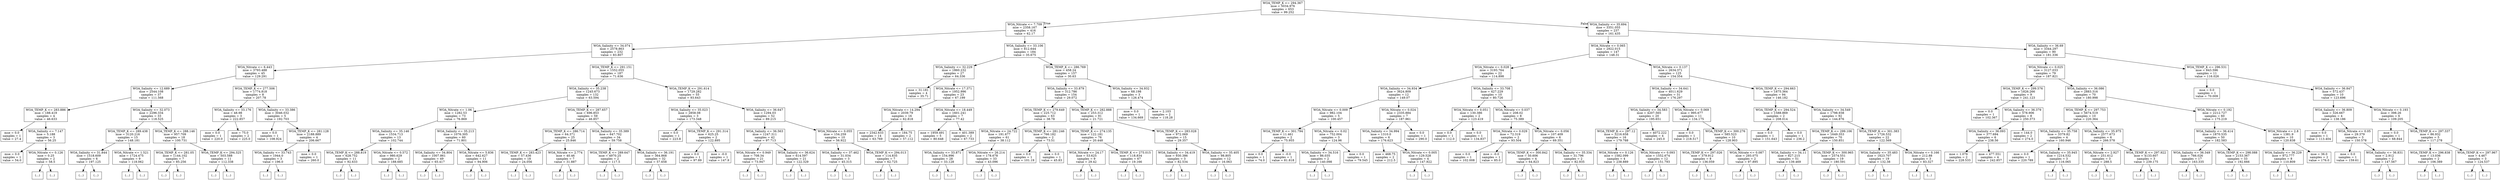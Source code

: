 digraph Tree {
node [shape=box] ;
0 [label="WOA_TEMP_K <= 294.367\nmse = 5034.976\nsamples = 653\nvalue = 99.252"] ;
1 [label="WOA_Nitrate <= 7.709\nmse = 2358.167\nsamples = 416\nvalue = 62.17"] ;
0 -> 1 [labeldistance=2.5, labelangle=45, headlabel="True"] ;
2 [label="WOA_Salinity <= 34.074\nmse = 2578.863\nsamples = 232\nvalue = 83.807"] ;
1 -> 2 ;
3 [label="WOA_Nitrate <= 6.443\nmse = 3793.488\nsamples = 45\nvalue = 129.291"] ;
2 -> 3 ;
4 [label="WOA_Salinity <= 12.689\nmse = 2544.108\nsamples = 37\nvalue = 111.568"] ;
3 -> 4 ;
5 [label="WOA_TEMP_K <= 283.886\nmse = 188.419\nsamples = 4\nvalue = 46.633"] ;
4 -> 5 ;
6 [label="mse = 0.0\nsamples = 1\nvalue = 27.4"] ;
5 -> 6 ;
7 [label="WOA_Salinity <= 7.147\nmse = 5.188\nsamples = 3\nvalue = 56.25"] ;
5 -> 7 ;
8 [label="mse = 0.0\nsamples = 1\nvalue = 54.0"] ;
7 -> 8 ;
9 [label="WOA_Nitrate <= 0.126\nmse = 0.25\nsamples = 2\nvalue = 58.5"] ;
7 -> 9 ;
10 [label="(...)"] ;
9 -> 10 ;
11 [label="(...)"] ;
9 -> 11 ;
12 [label="WOA_Salinity <= 32.073\nmse = 2296.334\nsamples = 33\nvalue = 118.525"] ;
4 -> 12 ;
13 [label="WOA_TEMP_K <= 289.438\nmse = 3120.216\nsamples = 15\nvalue = 148.181"] ;
12 -> 13 ;
14 [label="WOA_Salinity <= 31.844\nmse = 1518.609\nsamples = 6\nvalue = 197.125"] ;
13 -> 14 ;
15 [label="(...)"] ;
14 -> 15 ;
22 [label="(...)"] ;
14 -> 22 ;
23 [label="WOA_Nitrate <= 1.521\nmse = 1724.475\nsamples = 9\nvalue = 118.062"] ;
13 -> 23 ;
24 [label="(...)"] ;
23 -> 24 ;
31 [label="(...)"] ;
23 -> 31 ;
40 [label="WOA_TEMP_K <= 288.146\nmse = 957.709\nsamples = 18\nvalue = 100.731"] ;
12 -> 40 ;
41 [label="WOA_TEMP_K <= 281.05\nmse = 1144.102\nsamples = 7\nvalue = 85.256"] ;
40 -> 41 ;
42 [label="(...)"] ;
41 -> 42 ;
43 [label="(...)"] ;
41 -> 43 ;
54 [label="WOA_TEMP_K <= 294.325\nmse = 503.588\nsamples = 11\nvalue = 112.338"] ;
40 -> 54 ;
55 [label="(...)"] ;
54 -> 55 ;
72 [label="(...)"] ;
54 -> 72 ;
73 [label="WOA_TEMP_K <= 277.506\nmse = 1774.818\nsamples = 8\nvalue = 207.78"] ;
3 -> 73 ;
74 [label="WOA_Salinity <= 33.176\nmse = 48.98\nsamples = 3\nvalue = 222.857"] ;
73 -> 74 ;
75 [label="mse = 0.0\nsamples = 1\nvalue = 220.0"] ;
74 -> 75 ;
76 [label="mse = 75.0\nsamples = 2\nvalue = 225.0"] ;
74 -> 76 ;
77 [label="WOA_Salinity <= 33.386\nmse = 3046.032\nsamples = 5\nvalue = 192.703"] ;
73 -> 77 ;
78 [label="mse = 0.0\nsamples = 1\nvalue = 108.924"] ;
77 -> 78 ;
79 [label="WOA_TEMP_K <= 281.128\nmse = 2188.889\nsamples = 4\nvalue = 206.667"] ;
77 -> 79 ;
80 [label="WOA_Salinity <= 33.743\nmse = 1944.0\nsamples = 3\nvalue = 196.0"] ;
79 -> 80 ;
81 [label="(...)"] ;
80 -> 81 ;
82 [label="(...)"] ;
80 -> 82 ;
83 [label="mse = 0.0\nsamples = 1\nvalue = 260.0"] ;
79 -> 83 ;
84 [label="WOA_TEMP_K <= 291.151\nmse = 1552.055\nsamples = 187\nvalue = 71.636"] ;
2 -> 84 ;
85 [label="WOA_Salinity <= 35.238\nmse = 1245.673\nsamples = 132\nvalue = 63.594"] ;
84 -> 85 ;
86 [label="WOA_Nitrate <= 1.06\nmse = 1282.53\nsamples = 73\nvalue = 76.869"] ;
85 -> 86 ;
87 [label="WOA_Salinity <= 35.146\nmse = 1534.713\nsamples = 13\nvalue = 102.744"] ;
86 -> 87 ;
88 [label="WOA_TEMP_K <= 288.819\nmse = 628.752\nsamples = 11\nvalue = 92.633"] ;
87 -> 88 ;
89 [label="(...)"] ;
88 -> 89 ;
94 [label="(...)"] ;
88 -> 94 ;
103 [label="WOA_Nitrate <= 0.572\nmse = 980.629\nsamples = 2\nvalue = 188.685"] ;
87 -> 103 ;
104 [label="(...)"] ;
103 -> 104 ;
105 [label="(...)"] ;
103 -> 105 ;
106 [label="WOA_Salinity <= 35.213\nmse = 1076.305\nsamples = 60\nvalue = 71.801"] ;
86 -> 106 ;
107 [label="WOA_Salinity <= 34.804\nmse = 1007.861\nsamples = 49\nvalue = 65.417"] ;
106 -> 107 ;
108 [label="(...)"] ;
107 -> 108 ;
163 [label="(...)"] ;
107 -> 163 ;
194 [label="WOA_Nitrate <= 5.836\nmse = 642.627\nsamples = 11\nvalue = 94.906"] ;
106 -> 194 ;
195 [label="(...)"] ;
194 -> 195 ;
196 [label="(...)"] ;
194 -> 196 ;
201 [label="WOA_TEMP_K <= 287.657\nmse = 696.853\nsamples = 59\nvalue = 46.857"] ;
85 -> 201 ;
202 [label="WOA_TEMP_K <= 286.714\nmse = 64.371\nsamples = 25\nvalue = 25.846"] ;
201 -> 202 ;
203 [label="WOA_TEMP_K <= 283.423\nmse = 57.436\nsamples = 18\nvalue = 24.056"] ;
202 -> 203 ;
204 [label="(...)"] ;
203 -> 204 ;
209 [label="(...)"] ;
203 -> 209 ;
226 [label="WOA_Nitrate <= 2.774\nmse = 40.46\nsamples = 7\nvalue = 31.887"] ;
202 -> 226 ;
227 [label="(...)"] ;
226 -> 227 ;
232 [label="(...)"] ;
226 -> 232 ;
233 [label="WOA_Salinity <= 35.389\nmse = 647.702\nsamples = 34\nvalue = 59.758"] ;
201 -> 233 ;
234 [label="WOA_TEMP_K <= 289.647\nmse = 4970.25\nsamples = 2\nvalue = 117.5"] ;
233 -> 234 ;
235 [label="(...)"] ;
234 -> 235 ;
236 [label="(...)"] ;
234 -> 236 ;
237 [label="WOA_Salinity <= 36.191\nmse = 364.868\nsamples = 32\nvalue = 57.658"] ;
233 -> 237 ;
238 [label="(...)"] ;
237 -> 238 ;
283 [label="(...)"] ;
237 -> 283 ;
288 [label="WOA_TEMP_K <= 291.614\nmse = 1729.282\nsamples = 55\nvalue = 93.643"] ;
84 -> 288 ;
289 [label="WOA_Salinity <= 35.023\nmse = 2858.08\nsamples = 3\nvalue = 173.348"] ;
288 -> 289 ;
290 [label="mse = 0.0\nsamples = 1\nvalue = 223.8"] ;
289 -> 290 ;
291 [label="WOA_TEMP_K <= 291.314\nmse = 625.25\nsamples = 2\nvalue = 122.895"] ;
289 -> 291 ;
292 [label="mse = 0.0\nsamples = 1\nvalue = 97.89"] ;
291 -> 292 ;
293 [label="mse = -0.0\nsamples = 1\nvalue = 147.9"] ;
291 -> 293 ;
294 [label="WOA_Salinity <= 36.647\nmse = 1294.03\nsamples = 52\nvalue = 89.215"] ;
288 -> 294 ;
295 [label="WOA_Salinity <= 36.563\nmse = 1247.311\nsamples = 42\nvalue = 97.713"] ;
294 -> 295 ;
296 [label="WOA_Nitrate <= 0.949\nmse = 708.34\nsamples = 21\nvalue = 73.947"] ;
295 -> 296 ;
297 [label="(...)"] ;
296 -> 297 ;
320 [label="(...)"] ;
296 -> 320 ;
331 [label="WOA_Salinity <= 36.624\nmse = 614.597\nsamples = 21\nvalue = 122.329"] ;
295 -> 331 ;
332 [label="(...)"] ;
331 -> 332 ;
349 [label="(...)"] ;
331 -> 349 ;
354 [label="WOA_Nitrate <= 0.055\nmse = 154.259\nsamples = 10\nvalue = 56.922"] ;
294 -> 354 ;
355 [label="WOA_Salinity <= 37.462\nmse = 31.034\nsamples = 3\nvalue = 45.315"] ;
354 -> 355 ;
356 [label="(...)"] ;
355 -> 356 ;
357 [label="(...)"] ;
355 -> 357 ;
358 [label="WOA_TEMP_K <= 294.013\nmse = 114.835\nsamples = 7\nvalue = 62.725"] ;
354 -> 358 ;
359 [label="(...)"] ;
358 -> 359 ;
366 [label="(...)"] ;
358 -> 366 ;
367 [label="WOA_Salinity <= 33.106\nmse = 812.644\nsamples = 184\nvalue = 35.675"] ;
1 -> 367 ;
368 [label="WOA_Salinity <= 32.229\nmse = 1860.232\nsamples = 27\nvalue = 64.336"] ;
367 -> 368 ;
369 [label="mse = 31.181\nsamples = 4\nvalue = 35.71"] ;
368 -> 369 ;
370 [label="WOA_Nitrate <= 17.371\nmse = 1952.996\nsamples = 23\nvalue = 67.199"] ;
368 -> 370 ;
371 [label="WOA_Nitrate <= 14.294\nmse = 2039.79\nsamples = 16\nvalue = 62.818"] ;
370 -> 371 ;
372 [label="mse = 2342.633\nsamples = 14\nvalue = 63.769"] ;
371 -> 372 ;
373 [label="mse = 184.75\nsamples = 2\nvalue = 57.112"] ;
371 -> 373 ;
374 [label="WOA_Nitrate <= 18.449\nmse = 1601.241\nsamples = 7\nvalue = 77.42"] ;
370 -> 374 ;
375 [label="mse = 1959.491\nsamples = 5\nvalue = 80.648"] ;
374 -> 375 ;
376 [label="mse = 401.389\nsamples = 2\nvalue = 67.733"] ;
374 -> 376 ;
377 [label="WOA_TEMP_K <= 286.769\nmse = 458.24\nsamples = 157\nvalue = 30.63"] ;
367 -> 377 ;
378 [label="WOA_Salinity <= 33.879\nmse = 312.786\nsamples = 154\nvalue = 29.072"] ;
377 -> 378 ;
379 [label="WOA_TEMP_K <= 279.649\nmse = 225.712\nsamples = 63\nvalue = 38.78"] ;
378 -> 379 ;
380 [label="WOA_Nitrate <= 24.722\nmse = 191.677\nsamples = 61\nvalue = 38.112"] ;
379 -> 380 ;
381 [label="WOA_Salinity <= 33.871\nmse = 154.996\nsamples = 28\nvalue = 33.128"] ;
380 -> 381 ;
382 [label="(...)"] ;
381 -> 382 ;
425 [label="(...)"] ;
381 -> 425 ;
426 [label="WOA_Nitrate <= 26.214\nmse = 178.678\nsamples = 33\nvalue = 43.096"] ;
380 -> 426 ;
427 [label="(...)"] ;
426 -> 427 ;
446 [label="(...)"] ;
426 -> 446 ;
479 [label="WOA_TEMP_K <= 281.246\nmse = 766.182\nsamples = 2\nvalue = 73.51"] ;
379 -> 479 ;
480 [label="mse = 0.0\nsamples = 1\nvalue = 101.19"] ;
479 -> 480 ;
481 [label="mse = 0.0\nsamples = 1\nvalue = 45.83"] ;
479 -> 481 ;
482 [label="WOA_TEMP_K <= 282.888\nmse = 253.312\nsamples = 91\nvalue = 21.721"] ;
378 -> 482 ;
483 [label="WOA_TEMP_K <= 274.135\nmse = 122.181\nsamples = 76\nvalue = 20.448"] ;
482 -> 483 ;
484 [label="WOA_Nitrate <= 24.17\nmse = 53.625\nsamples = 9\nvalue = 29.42"] ;
483 -> 484 ;
485 [label="(...)"] ;
484 -> 485 ;
494 [label="(...)"] ;
484 -> 494 ;
501 [label="WOA_TEMP_K <= 275.015\nmse = 118.834\nsamples = 67\nvalue = 19.166"] ;
483 -> 501 ;
502 [label="(...)"] ;
501 -> 502 ;
525 [label="(...)"] ;
501 -> 525 ;
584 [label="WOA_TEMP_K <= 283.028\nmse = 972.069\nsamples = 15\nvalue = 29.357"] ;
482 -> 584 ;
585 [label="WOA_Salinity <= 34.419\nmse = 930.386\nsamples = 3\nvalue = 82.534"] ;
584 -> 585 ;
586 [label="(...)"] ;
585 -> 586 ;
587 [label="(...)"] ;
585 -> 587 ;
588 [label="WOA_Salinity <= 35.405\nmse = 98.805\nsamples = 12\nvalue = 16.063"] ;
584 -> 588 ;
589 [label="(...)"] ;
588 -> 589 ;
600 [label="(...)"] ;
588 -> 600 ;
605 [label="WOA_Salinity <= 34.932\nmse = 68.198\nsamples = 3\nvalue = 126.474"] ;
377 -> 605 ;
606 [label="mse = 0.0\nsamples = 1\nvalue = 134.669"] ;
605 -> 606 ;
607 [label="mse = 2.103\nsamples = 2\nvalue = 118.28"] ;
605 -> 607 ;
608 [label="WOA_Salinity <= 35.694\nmse = 3351.055\nsamples = 237\nvalue = 161.435"] ;
0 -> 608 [labeldistance=2.5, labelangle=-45, headlabel="False"] ;
609 [label="WOA_Nitrate <= 0.065\nmse = 2922.015\nsamples = 147\nvalue = 148.31"] ;
608 -> 609 ;
610 [label="WOA_Nitrate <= 0.028\nmse = 3193.764\nsamples = 22\nvalue = 114.898"] ;
609 -> 610 ;
611 [label="WOA_Salinity <= 34.934\nmse = 3624.809\nsamples = 12\nvalue = 149.07"] ;
610 -> 611 ;
612 [label="WOA_Nitrate <= 0.009\nmse = 982.104\nsamples = 5\nvalue = 100.457"] ;
611 -> 612 ;
613 [label="WOA_TEMP_K <= 301.794\nmse = 11.461\nsamples = 2\nvalue = 75.955"] ;
612 -> 613 ;
614 [label="mse = 0.0\nsamples = 1\nvalue = 74.0"] ;
613 -> 614 ;
615 [label="mse = -0.0\nsamples = 1\nvalue = 81.818"] ;
613 -> 615 ;
616 [label="WOA_Nitrate <= 0.02\nmse = 752.004\nsamples = 3\nvalue = 124.96"] ;
612 -> 616 ;
617 [label="WOA_Salinity <= 34.516\nmse = 86.035\nsamples = 2\nvalue = 140.098"] ;
616 -> 617 ;
618 [label="(...)"] ;
617 -> 618 ;
619 [label="(...)"] ;
617 -> 619 ;
620 [label="mse = 0.0\nsamples = 1\nvalue = 79.545"] ;
616 -> 620 ;
621 [label="WOA_Nitrate <= 0.024\nmse = 2335.884\nsamples = 7\nvalue = 187.961"] ;
611 -> 621 ;
622 [label="WOA_Salinity <= 34.994\nmse = 1310.0\nsamples = 6\nvalue = 176.623"] ;
621 -> 622 ;
623 [label="mse = 468.75\nsamples = 2\nvalue = 212.5"] ;
622 -> 623 ;
624 [label="WOA_Nitrate <= 0.005\nmse = 129.528\nsamples = 4\nvalue = 147.922"] ;
622 -> 624 ;
625 [label="(...)"] ;
624 -> 625 ;
626 [label="(...)"] ;
624 -> 626 ;
631 [label="mse = 0.0\nsamples = 1\nvalue = 290.0"] ;
621 -> 631 ;
632 [label="WOA_Salinity <= 33.708\nmse = 427.229\nsamples = 10\nvalue = 80.726"] ;
610 -> 632 ;
633 [label="WOA_Nitrate <= 0.051\nmse = 130.386\nsamples = 2\nvalue = 123.419"] ;
632 -> 633 ;
634 [label="mse = 0.0\nsamples = 1\nvalue = 112.0"] ;
633 -> 634 ;
635 [label="mse = 0.0\nsamples = 1\nvalue = 134.837"] ;
633 -> 635 ;
636 [label="WOA_Nitrate <= 0.037\nmse = 208.02\nsamples = 8\nvalue = 75.389"] ;
632 -> 636 ;
637 [label="WOA_Nitrate <= 0.029\nmse = 72.319\nsamples = 2\nvalue = 93.504"] ;
636 -> 637 ;
638 [label="mse = 0.0\nsamples = 1\nvalue = 102.008"] ;
637 -> 638 ;
639 [label="mse = -0.0\nsamples = 1\nvalue = 85.0"] ;
637 -> 639 ;
640 [label="WOA_Nitrate <= 0.056\nmse = 107.409\nsamples = 6\nvalue = 69.351"] ;
636 -> 640 ;
641 [label="WOA_TEMP_K <= 300.842\nmse = 50.606\nsamples = 4\nvalue = 64.823"] ;
640 -> 641 ;
642 [label="(...)"] ;
641 -> 642 ;
647 [label="(...)"] ;
641 -> 647 ;
648 [label="WOA_Salinity <= 35.334\nmse = 31.796\nsamples = 2\nvalue = 82.935"] ;
640 -> 648 ;
649 [label="(...)"] ;
648 -> 649 ;
650 [label="(...)"] ;
648 -> 650 ;
651 [label="WOA_Nitrate <= 0.137\nmse = 2634.371\nsamples = 125\nvalue = 154.354"] ;
609 -> 651 ;
652 [label="WOA_Salinity <= 34.641\nmse = 4011.629\nsamples = 31\nvalue = 176.297"] ;
651 -> 652 ;
653 [label="WOA_Salinity <= 34.583\nmse = 4207.565\nsamples = 20\nvalue = 195.651"] ;
652 -> 653 ;
654 [label="WOA_TEMP_K <= 297.12\nmse = 3216.658\nsamples = 16\nvalue = 179.788"] ;
653 -> 654 ;
655 [label="WOA_Nitrate <= 0.126\nmse = 1582.099\nsamples = 4\nvalue = 238.889"] ;
654 -> 655 ;
656 [label="(...)"] ;
655 -> 656 ;
657 [label="(...)"] ;
655 -> 657 ;
658 [label="WOA_Nitrate <= 0.093\nmse = 1552.674\nsamples = 12\nvalue = 151.793"] ;
654 -> 658 ;
659 [label="(...)"] ;
658 -> 659 ;
660 [label="(...)"] ;
658 -> 660 ;
671 [label="mse = 4072.222\nsamples = 4\nvalue = 245.0"] ;
653 -> 671 ;
672 [label="WOA_Nitrate <= 0.069\nmse = 995.677\nsamples = 11\nvalue = 134.175"] ;
652 -> 672 ;
673 [label="mse = 0.0\nsamples = 1\nvalue = 218.517"] ;
672 -> 673 ;
674 [label="WOA_TEMP_K <= 300.276\nmse = 585.523\nsamples = 10\nvalue = 128.903"] ;
672 -> 674 ;
675 [label="WOA_TEMP_K <= 297.026\nmse = 379.912\nsamples = 8\nvalue = 136.059"] ;
674 -> 675 ;
676 [label="(...)"] ;
675 -> 676 ;
679 [label="(...)"] ;
675 -> 679 ;
688 [label="WOA_Nitrate <= 0.087\nmse = 293.075\nsamples = 2\nvalue = 97.895"] ;
674 -> 688 ;
689 [label="(...)"] ;
688 -> 689 ;
690 [label="(...)"] ;
688 -> 690 ;
691 [label="WOA_TEMP_K <= 294.663\nmse = 1875.364\nsamples = 94\nvalue = 146.182"] ;
651 -> 691 ;
692 [label="WOA_TEMP_K <= 294.524\nmse = 1588.869\nsamples = 2\nvalue = 208.014"] ;
691 -> 692 ;
693 [label="mse = 0.0\nsamples = 1\nvalue = 151.643"] ;
692 -> 693 ;
694 [label="mse = 0.0\nsamples = 1\nvalue = 236.2"] ;
692 -> 694 ;
695 [label="WOA_Salinity <= 34.549\nmse = 1798.938\nsamples = 92\nvalue = 144.876"] ;
691 -> 695 ;
696 [label="WOA_TEMP_K <= 299.106\nmse = 1649.353\nsamples = 70\nvalue = 150.851"] ;
695 -> 696 ;
697 [label="WOA_Salinity <= 34.11\nmse = 827.215\nsamples = 51\nvalue = 139.469"] ;
696 -> 697 ;
698 [label="(...)"] ;
697 -> 698 ;
765 [label="(...)"] ;
697 -> 765 ;
780 [label="WOA_TEMP_K <= 300.965\nmse = 2574.551\nsamples = 19\nvalue = 180.591"] ;
696 -> 780 ;
781 [label="(...)"] ;
780 -> 781 ;
796 [label="(...)"] ;
780 -> 796 ;
809 [label="WOA_TEMP_K <= 301.383\nmse = 1726.532\nsamples = 22\nvalue = 122.569"] ;
695 -> 809 ;
810 [label="WOA_Salinity <= 35.483\nmse = 1623.707\nsamples = 19\nvalue = 132.38"] ;
809 -> 810 ;
811 [label="(...)"] ;
810 -> 811 ;
832 [label="(...)"] ;
810 -> 832 ;
843 [label="WOA_Nitrate <= 0.166\nmse = 212.88\nsamples = 3\nvalue = 83.327"] ;
809 -> 843 ;
844 [label="(...)"] ;
843 -> 844 ;
845 [label="(...)"] ;
843 -> 845 ;
848 [label="WOA_Salinity <= 36.69\nmse = 3344.297\nsamples = 90\nvalue = 181.336"] ;
608 -> 848 ;
849 [label="WOA_Nitrate <= 0.025\nmse = 3127.033\nsamples = 79\nvalue = 187.821"] ;
848 -> 849 ;
850 [label="WOA_TEMP_K <= 299.576\nmse = 1826.266\nsamples = 9\nvalue = 241.123"] ;
849 -> 850 ;
851 [label="mse = 0.0\nsamples = 1\nvalue = 102.367"] ;
850 -> 851 ;
852 [label="WOA_Salinity <= 36.379\nmse = 578.906\nsamples = 8\nvalue = 250.373"] ;
850 -> 852 ;
853 [label="WOA_Salinity <= 36.093\nmse = 377.694\nsamples = 6\nvalue = 238.56"] ;
852 -> 853 ;
854 [label="mse = 1.076\nsamples = 2\nvalue = 228.533"] ;
853 -> 854 ;
855 [label="mse = 477.551\nsamples = 4\nvalue = 242.857"] ;
853 -> 855 ;
856 [label="mse = 144.0\nsamples = 2\nvalue = 274.0"] ;
852 -> 856 ;
857 [label="WOA_Salinity <= 36.086\nmse = 2883.316\nsamples = 70\nvalue = 180.998"] ;
849 -> 857 ;
858 [label="WOA_TEMP_K <= 297.753\nmse = 5674.519\nsamples = 10\nvalue = 220.364"] ;
857 -> 858 ;
859 [label="WOA_Salinity <= 35.758\nmse = 3379.82\nsamples = 4\nvalue = 160.946"] ;
858 -> 859 ;
860 [label="mse = 0.0\nsamples = 1\nvalue = 220.789"] ;
859 -> 860 ;
861 [label="WOA_Salinity <= 35.945\nmse = 1214.532\nsamples = 3\nvalue = 116.065"] ;
859 -> 861 ;
862 [label="(...)"] ;
861 -> 862 ;
865 [label="(...)"] ;
861 -> 865 ;
866 [label="WOA_Salinity <= 35.975\nmse = 2577.673\nsamples = 6\nvalue = 266.578"] ;
858 -> 866 ;
867 [label="WOA_Nitrate <= 2.927\nmse = 251.612\nsamples = 3\nvalue = 288.5"] ;
866 -> 867 ;
868 [label="(...)"] ;
867 -> 868 ;
871 [label="(...)"] ;
867 -> 871 ;
872 [label="WOA_TEMP_K <= 297.922\nmse = 4133.607\nsamples = 3\nvalue = 239.175"] ;
866 -> 872 ;
873 [label="(...)"] ;
872 -> 873 ;
874 [label="(...)"] ;
872 -> 874 ;
877 [label="WOA_Nitrate <= 0.192\nmse = 2212.727\nsamples = 60\nvalue = 175.219"] ;
857 -> 877 ;
878 [label="WOA_Salinity <= 36.414\nmse = 1870.535\nsamples = 50\nvalue = 182.583"] ;
877 -> 878 ;
879 [label="WOA_Salinity <= 36.349\nmse = 766.026\nsamples = 17\nvalue = 163.335"] ;
878 -> 879 ;
880 [label="(...)"] ;
879 -> 880 ;
891 [label="(...)"] ;
879 -> 891 ;
894 [label="WOA_TEMP_K <= 298.088\nmse = 2153.367\nsamples = 33\nvalue = 192.666"] ;
878 -> 894 ;
895 [label="(...)"] ;
894 -> 895 ;
914 [label="(...)"] ;
894 -> 914 ;
927 [label="WOA_Nitrate <= 2.8\nmse = 1381.9\nsamples = 10\nvalue = 120.838"] ;
877 -> 927 ;
928 [label="WOA_Salinity <= 36.229\nmse = 972.777\nsamples = 8\nvalue = 110.809"] ;
927 -> 928 ;
929 [label="(...)"] ;
928 -> 929 ;
938 [label="(...)"] ;
928 -> 938 ;
943 [label="mse = 36.0\nsamples = 2\nvalue = 176.0"] ;
927 -> 943 ;
944 [label="WOA_TEMP_K <= 296.531\nmse = 843.596\nsamples = 11\nvalue = 116.026"] ;
848 -> 944 ;
945 [label="mse = 0.0\nsamples = 1\nvalue = 70.009"] ;
944 -> 945 ;
946 [label="WOA_Salinity <= 36.847\nmse = 572.437\nsamples = 10\nvalue = 123.696"] ;
944 -> 946 ;
947 [label="WOA_Salinity <= 36.809\nmse = 326.667\nsamples = 4\nvalue = 138.186"] ;
946 -> 947 ;
948 [label="mse = 0.0\nsamples = 1\nvalue = 113.404"] ;
947 -> 948 ;
949 [label="WOA_Nitrate <= 0.05\nmse = 29.379\nsamples = 3\nvalue = 150.578"] ;
947 -> 949 ;
950 [label="mse = 0.0\nsamples = 1\nvalue = 159.61"] ;
949 -> 950 ;
951 [label="WOA_Salinity <= 36.831\nmse = 2.912\nsamples = 2\nvalue = 147.567"] ;
949 -> 951 ;
952 [label="(...)"] ;
951 -> 952 ;
953 [label="(...)"] ;
951 -> 953 ;
954 [label="WOA_Nitrate <= 0.193\nmse = 398.26\nsamples = 6\nvalue = 109.205"] ;
946 -> 954 ;
955 [label="mse = 0.0\nsamples = 1\nvalue = 68.844"] ;
954 -> 955 ;
956 [label="WOA_TEMP_K <= 297.337\nmse = 86.932\nsamples = 5\nvalue = 117.278"] ;
954 -> 956 ;
957 [label="WOA_TEMP_K <= 296.838\nmse = 13.036\nsamples = 2\nvalue = 106.389"] ;
956 -> 957 ;
958 [label="(...)"] ;
957 -> 958 ;
959 [label="(...)"] ;
957 -> 959 ;
960 [label="WOA_TEMP_K <= 297.967\nmse = 4.467\nsamples = 3\nvalue = 124.537"] ;
956 -> 960 ;
961 [label="(...)"] ;
960 -> 961 ;
962 [label="(...)"] ;
960 -> 962 ;
}